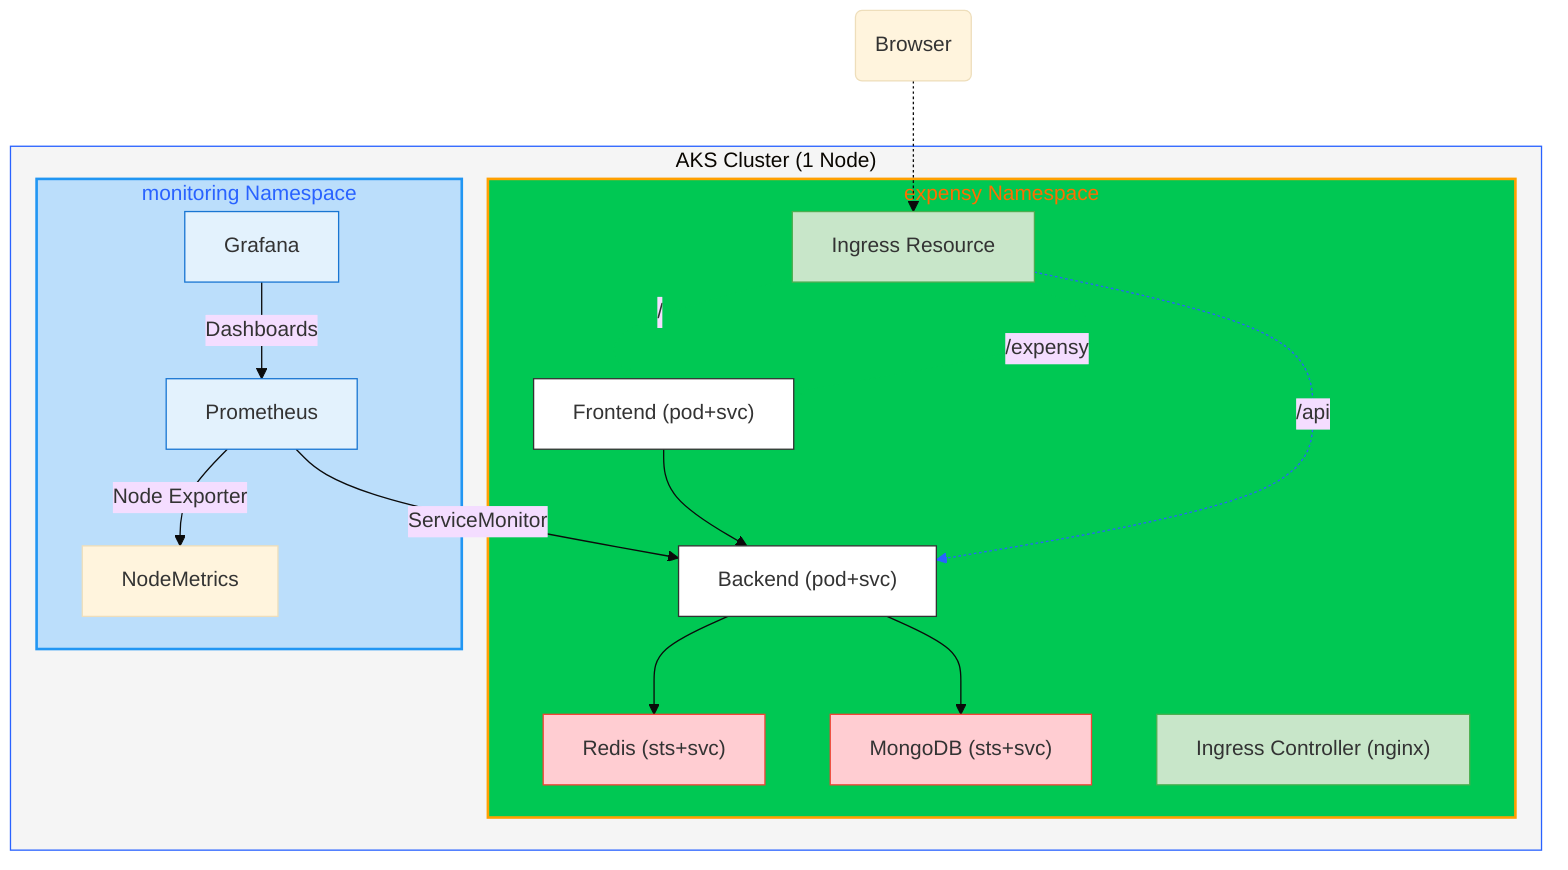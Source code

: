 ---
config:
  theme: base
  themeVariables:
    clusterBkg: '#f5f5f5'
---
flowchart TD
 subgraph Expensy["expensy Namespace"]
        Backend["Backend (pod+svc)"]
        Frontend["Frontend (pod+svc)"]
        Redis["Redis (sts+svc)"]
        MongoDB["MongoDB (sts+svc)"]
        IngressController["Ingress Controller (nginx)"]
        Ingress["Ingress Resource"]
  end
 subgraph Monitoring["monitoring Namespace"]
        Prometheus["Prometheus"]
        NodeMetrics["NodeMetrics"]
        Grafana["Grafana"]
  end
 subgraph AKS_Cluster["AKS Cluster (1 Node)"]
        Expensy
        Monitoring
  end
    ExternalUser["Browser"] -.-> Ingress
    Frontend --> Backend
    Backend --> Redis & MongoDB
    Prometheus -- ServiceMonitor --> Backend
    Prometheus -- Node Exporter --> NodeMetrics
    Grafana -- Dashboards --> Prometheus
    Ingress -. / .-> Frontend
    Ingress -. /expensy .-> Frontend
    Ingress -. /api .-> Backend
    ExternalUser@{ shape: rounded}
     Backend:::microservice
     Frontend:::microservice
     Redis:::database
     MongoDB:::database
     IngressController:::ingress
     Ingress:::ingress
     Prometheus:::monitoringTool
     Grafana:::monitoringTool
    classDef microservice fill:#ffffff,stroke:#333
    classDef database fill:#FFCDD2,stroke:#F44336
    classDef ingress fill:#C8E6C9,stroke:#4CAF50
    classDef monitoringTool fill:#E3F2FD,stroke:#1976D2
    style Expensy fill:#00C853,stroke:#FFA000,stroke-width:2px,color:#FF6D00
    style Monitoring fill:#BBDEFB,stroke:#2196F3,stroke-width:2px,color:#2962FF
    style AKS_Cluster stroke:#2962FF
    linkStyle 7 stroke:#00C853,fill:none
    linkStyle 8 stroke:#00C853,fill:none
    linkStyle 9 stroke:#2962FF,fill:none